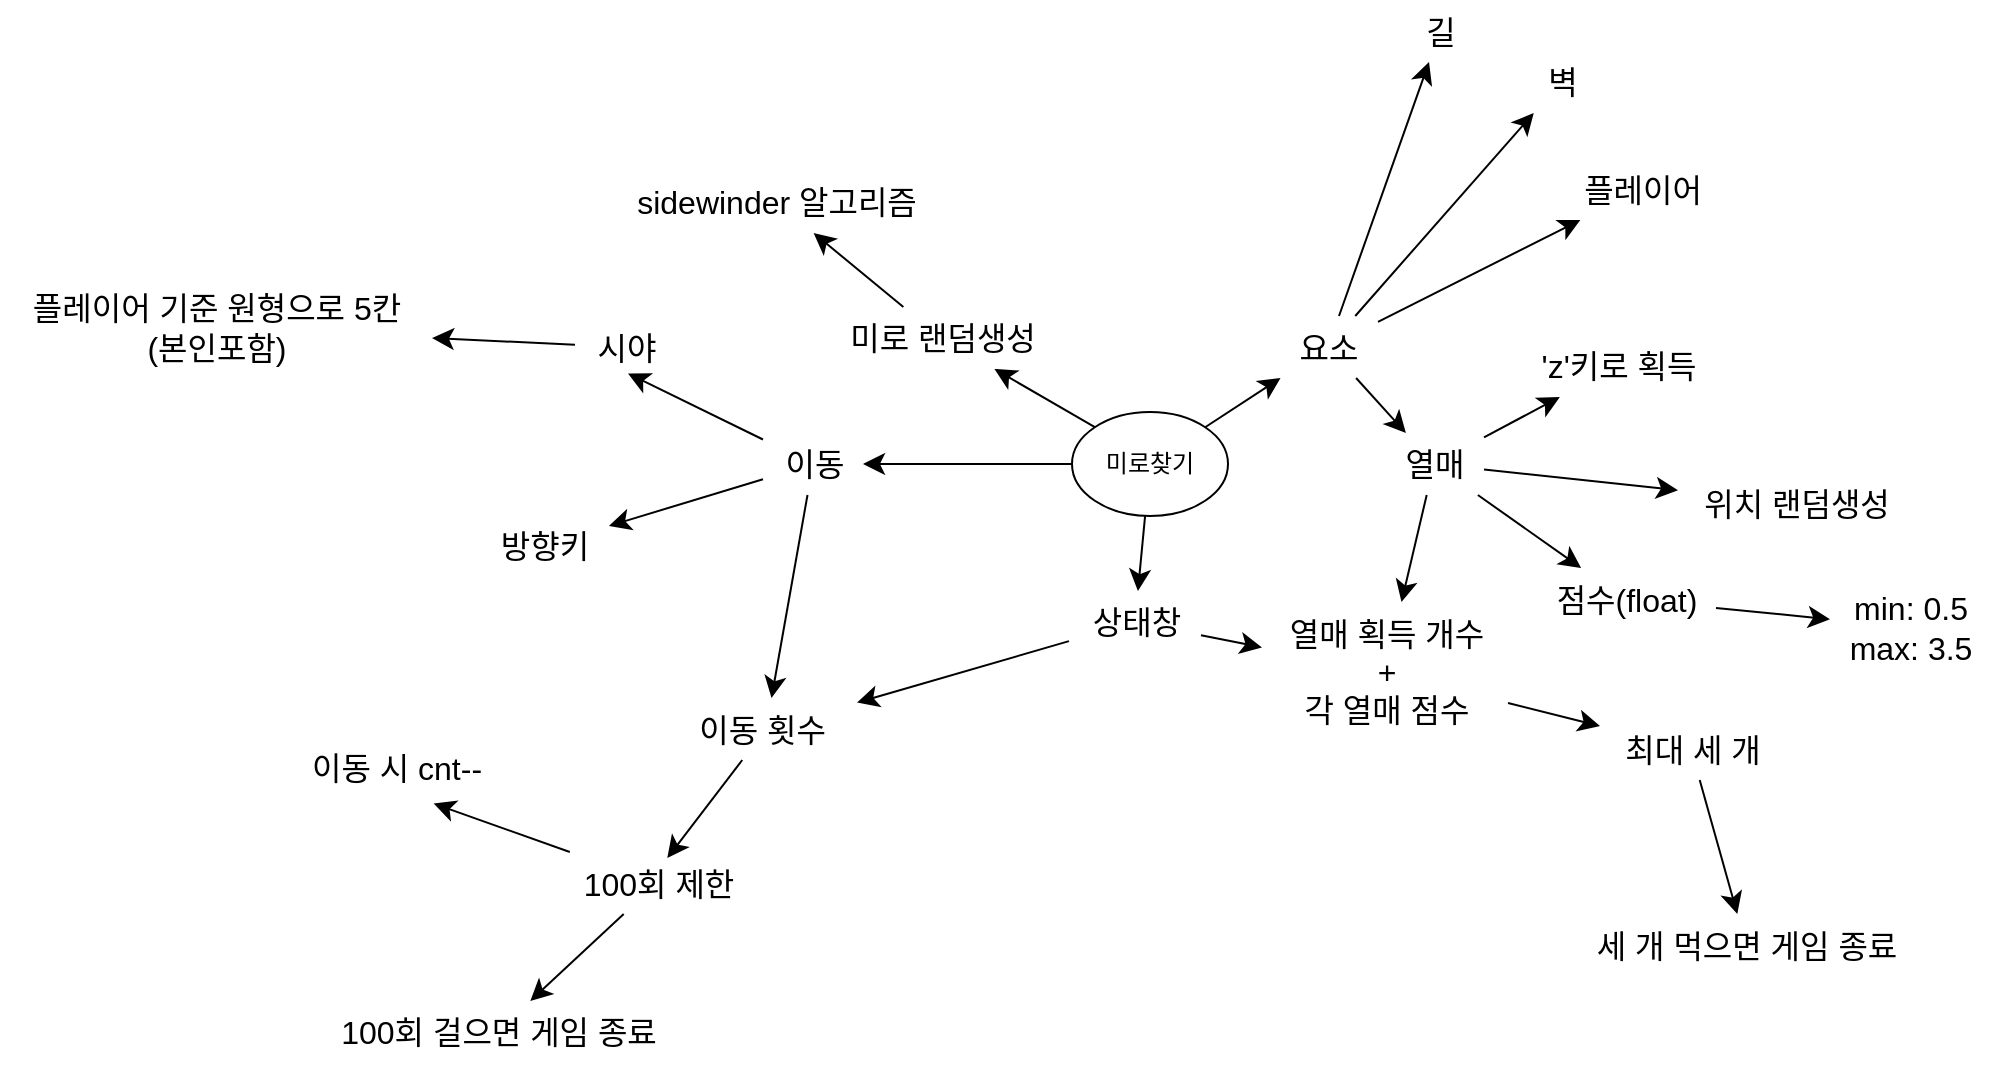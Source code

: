 <mxfile border="50" scale="3" compressed="false" locked="false" version="25.0.1">
  <diagram name="Blank" id="YmL12bMKpDGza6XwsDPr">
    <mxGraphModel dx="1687" dy="576" grid="0" gridSize="10" guides="1" tooltips="1" connect="1" arrows="1" fold="1" page="0" pageScale="1" pageWidth="827" pageHeight="1169" background="none" math="1" shadow="0">
      <root>
        <mxCell id="X5NqExCQtvZxIxQ7pmgY-0" />
        <mxCell id="1" parent="X5NqExCQtvZxIxQ7pmgY-0" />
        <mxCell id="CFxUTknFUMb7ABgQMK1N-19" style="edgeStyle=none;curved=1;rounded=0;orthogonalLoop=1;jettySize=auto;html=1;fontSize=12;startSize=8;endSize=8;" edge="1" parent="1" source="CFxUTknFUMb7ABgQMK1N-13" target="CFxUTknFUMb7ABgQMK1N-18">
          <mxGeometry relative="1" as="geometry" />
        </mxCell>
        <mxCell id="CFxUTknFUMb7ABgQMK1N-37" style="edgeStyle=none;curved=1;rounded=0;orthogonalLoop=1;jettySize=auto;html=1;fontSize=12;startSize=8;endSize=8;" edge="1" parent="1" source="CFxUTknFUMb7ABgQMK1N-13" target="CFxUTknFUMb7ABgQMK1N-36">
          <mxGeometry relative="1" as="geometry" />
        </mxCell>
        <mxCell id="CFxUTknFUMb7ABgQMK1N-13" value="이동" style="text;html=1;align=center;verticalAlign=middle;resizable=0;points=[];autosize=1;strokeColor=none;fillColor=none;fontSize=16;" vertex="1" parent="1">
          <mxGeometry x="663.5" y="949.5" width="50" height="31" as="geometry" />
        </mxCell>
        <mxCell id="CFxUTknFUMb7ABgQMK1N-17" style="edgeStyle=none;curved=1;rounded=0;orthogonalLoop=1;jettySize=auto;html=1;exitX=0;exitY=0.5;exitDx=0;exitDy=0;fontSize=12;startSize=8;endSize=8;" edge="1" parent="1" source="CFxUTknFUMb7ABgQMK1N-16" target="CFxUTknFUMb7ABgQMK1N-13">
          <mxGeometry relative="1" as="geometry" />
        </mxCell>
        <mxCell id="CFxUTknFUMb7ABgQMK1N-23" style="edgeStyle=none;curved=1;rounded=0;orthogonalLoop=1;jettySize=auto;html=1;fontSize=12;startSize=8;endSize=8;" edge="1" parent="1" source="CFxUTknFUMb7ABgQMK1N-16" target="CFxUTknFUMb7ABgQMK1N-22">
          <mxGeometry relative="1" as="geometry" />
        </mxCell>
        <mxCell id="CFxUTknFUMb7ABgQMK1N-47" style="edgeStyle=none;curved=1;rounded=0;orthogonalLoop=1;jettySize=auto;html=1;exitX=1;exitY=0;exitDx=0;exitDy=0;fontSize=12;startSize=8;endSize=8;" edge="1" parent="1" source="CFxUTknFUMb7ABgQMK1N-16" target="CFxUTknFUMb7ABgQMK1N-43">
          <mxGeometry relative="1" as="geometry" />
        </mxCell>
        <mxCell id="CFxUTknFUMb7ABgQMK1N-55" style="edgeStyle=none;curved=1;rounded=0;orthogonalLoop=1;jettySize=auto;html=1;exitX=0;exitY=0;exitDx=0;exitDy=0;fontSize=12;startSize=8;endSize=8;" edge="1" parent="1" source="CFxUTknFUMb7ABgQMK1N-16" target="CFxUTknFUMb7ABgQMK1N-54">
          <mxGeometry relative="1" as="geometry" />
        </mxCell>
        <mxCell id="CFxUTknFUMb7ABgQMK1N-16" value="미로찾기" style="ellipse;whiteSpace=wrap;html=1;" vertex="1" parent="1">
          <mxGeometry x="818" y="939" width="78" height="52" as="geometry" />
        </mxCell>
        <mxCell id="CFxUTknFUMb7ABgQMK1N-18" value="이동 횟수&amp;nbsp;" style="text;html=1;align=center;verticalAlign=middle;resizable=0;points=[];autosize=1;strokeColor=none;fillColor=none;fontSize=16;" vertex="1" parent="1">
          <mxGeometry x="619.5" y="1082" width="91" height="31" as="geometry" />
        </mxCell>
        <mxCell id="CFxUTknFUMb7ABgQMK1N-20" value="이동 시 cnt--" style="text;html=1;align=center;verticalAlign=middle;resizable=0;points=[];autosize=1;strokeColor=none;fillColor=none;fontSize=16;" vertex="1" parent="1">
          <mxGeometry x="426.5" y="1101.5" width="107" height="31" as="geometry" />
        </mxCell>
        <mxCell id="CFxUTknFUMb7ABgQMK1N-24" style="edgeStyle=none;curved=1;rounded=0;orthogonalLoop=1;jettySize=auto;html=1;fontSize=12;startSize=8;endSize=8;" edge="1" parent="1" source="CFxUTknFUMb7ABgQMK1N-22" target="CFxUTknFUMb7ABgQMK1N-18">
          <mxGeometry relative="1" as="geometry" />
        </mxCell>
        <mxCell id="CFxUTknFUMb7ABgQMK1N-32" style="edgeStyle=none;curved=1;rounded=0;orthogonalLoop=1;jettySize=auto;html=1;fontSize=12;startSize=8;endSize=8;" edge="1" parent="1" source="CFxUTknFUMb7ABgQMK1N-22" target="CFxUTknFUMb7ABgQMK1N-30">
          <mxGeometry relative="1" as="geometry" />
        </mxCell>
        <mxCell id="CFxUTknFUMb7ABgQMK1N-22" value="상태창" style="text;html=1;align=center;verticalAlign=middle;resizable=0;points=[];autosize=1;strokeColor=none;fillColor=none;fontSize=16;" vertex="1" parent="1">
          <mxGeometry x="816.5" y="1028.5" width="66" height="31" as="geometry" />
        </mxCell>
        <mxCell id="CFxUTknFUMb7ABgQMK1N-68" style="edgeStyle=none;curved=1;rounded=0;orthogonalLoop=1;jettySize=auto;html=1;fontSize=12;startSize=8;endSize=8;" edge="1" parent="1" source="CFxUTknFUMb7ABgQMK1N-25" target="CFxUTknFUMb7ABgQMK1N-67">
          <mxGeometry relative="1" as="geometry" />
        </mxCell>
        <mxCell id="CFxUTknFUMb7ABgQMK1N-25" value="100회 제한" style="text;html=1;align=center;verticalAlign=middle;resizable=0;points=[];autosize=1;strokeColor=none;fillColor=none;fontSize=16;" vertex="1" parent="1">
          <mxGeometry x="562" y="1159" width="97" height="31" as="geometry" />
        </mxCell>
        <mxCell id="CFxUTknFUMb7ABgQMK1N-26" style="edgeStyle=none;curved=1;rounded=0;orthogonalLoop=1;jettySize=auto;html=1;entryX=0.553;entryY=0.097;entryDx=0;entryDy=0;entryPerimeter=0;fontSize=12;startSize=8;endSize=8;" edge="1" parent="1" source="CFxUTknFUMb7ABgQMK1N-18" target="CFxUTknFUMb7ABgQMK1N-25">
          <mxGeometry relative="1" as="geometry" />
        </mxCell>
        <mxCell id="CFxUTknFUMb7ABgQMK1N-31" style="edgeStyle=none;curved=1;rounded=0;orthogonalLoop=1;jettySize=auto;html=1;fontSize=12;startSize=8;endSize=8;" edge="1" parent="1" source="CFxUTknFUMb7ABgQMK1N-28" target="CFxUTknFUMb7ABgQMK1N-30">
          <mxGeometry relative="1" as="geometry" />
        </mxCell>
        <mxCell id="CFxUTknFUMb7ABgQMK1N-60" style="edgeStyle=none;curved=1;rounded=0;orthogonalLoop=1;jettySize=auto;html=1;fontSize=12;startSize=8;endSize=8;" edge="1" parent="1" source="CFxUTknFUMb7ABgQMK1N-28" target="CFxUTknFUMb7ABgQMK1N-59">
          <mxGeometry relative="1" as="geometry" />
        </mxCell>
        <mxCell id="CFxUTknFUMb7ABgQMK1N-64" style="edgeStyle=none;curved=1;rounded=0;orthogonalLoop=1;jettySize=auto;html=1;fontSize=12;startSize=8;endSize=8;" edge="1" parent="1" source="CFxUTknFUMb7ABgQMK1N-28" target="CFxUTknFUMb7ABgQMK1N-63">
          <mxGeometry relative="1" as="geometry" />
        </mxCell>
        <mxCell id="CFxUTknFUMb7ABgQMK1N-70" style="edgeStyle=none;curved=1;rounded=0;orthogonalLoop=1;jettySize=auto;html=1;fontSize=12;startSize=8;endSize=8;" edge="1" parent="1" source="CFxUTknFUMb7ABgQMK1N-28" target="CFxUTknFUMb7ABgQMK1N-69">
          <mxGeometry relative="1" as="geometry" />
        </mxCell>
        <mxCell id="CFxUTknFUMb7ABgQMK1N-28" value="열매" style="text;html=1;align=center;verticalAlign=middle;resizable=0;points=[];autosize=1;strokeColor=none;fillColor=none;fontSize=16;" vertex="1" parent="1">
          <mxGeometry x="974" y="949.5" width="50" height="31" as="geometry" />
        </mxCell>
        <mxCell id="CFxUTknFUMb7ABgQMK1N-34" style="edgeStyle=none;curved=1;rounded=0;orthogonalLoop=1;jettySize=auto;html=1;fontSize=12;startSize=8;endSize=8;" edge="1" parent="1" source="CFxUTknFUMb7ABgQMK1N-30" target="CFxUTknFUMb7ABgQMK1N-33">
          <mxGeometry relative="1" as="geometry" />
        </mxCell>
        <mxCell id="CFxUTknFUMb7ABgQMK1N-30" value="열매 획득 개수&lt;br&gt;+&lt;div&gt;각 열매 점수&lt;/div&gt;" style="text;html=1;align=center;verticalAlign=middle;resizable=0;points=[];autosize=1;strokeColor=none;fillColor=none;fontSize=16;" vertex="1" parent="1">
          <mxGeometry x="913" y="1034" width="123" height="70" as="geometry" />
        </mxCell>
        <mxCell id="CFxUTknFUMb7ABgQMK1N-66" style="edgeStyle=none;curved=1;rounded=0;orthogonalLoop=1;jettySize=auto;html=1;fontSize=12;startSize=8;endSize=8;" edge="1" parent="1" source="CFxUTknFUMb7ABgQMK1N-33" target="CFxUTknFUMb7ABgQMK1N-65">
          <mxGeometry relative="1" as="geometry" />
        </mxCell>
        <mxCell id="CFxUTknFUMb7ABgQMK1N-33" value="최대 세 개" style="text;html=1;align=center;verticalAlign=middle;resizable=0;points=[];autosize=1;strokeColor=none;fillColor=none;fontSize=16;" vertex="1" parent="1">
          <mxGeometry x="1082" y="1092" width="91" height="31" as="geometry" />
        </mxCell>
        <mxCell id="CFxUTknFUMb7ABgQMK1N-36" value="방향키" style="text;html=1;align=center;verticalAlign=middle;resizable=0;points=[];autosize=1;strokeColor=none;fillColor=none;fontSize=16;" vertex="1" parent="1">
          <mxGeometry x="520.5" y="990.5" width="66" height="31" as="geometry" />
        </mxCell>
        <mxCell id="CFxUTknFUMb7ABgQMK1N-38" style="edgeStyle=none;curved=1;rounded=0;orthogonalLoop=1;jettySize=auto;html=1;entryX=0.676;entryY=1.074;entryDx=0;entryDy=0;entryPerimeter=0;fontSize=12;startSize=8;endSize=8;" edge="1" parent="1" source="CFxUTknFUMb7ABgQMK1N-25" target="CFxUTknFUMb7ABgQMK1N-20">
          <mxGeometry relative="1" as="geometry" />
        </mxCell>
        <mxCell id="CFxUTknFUMb7ABgQMK1N-42" style="edgeStyle=none;curved=1;rounded=0;orthogonalLoop=1;jettySize=auto;html=1;fontSize=12;startSize=8;endSize=8;" edge="1" parent="1" source="CFxUTknFUMb7ABgQMK1N-39" target="CFxUTknFUMb7ABgQMK1N-41">
          <mxGeometry relative="1" as="geometry" />
        </mxCell>
        <mxCell id="CFxUTknFUMb7ABgQMK1N-39" value="시야" style="text;html=1;align=center;verticalAlign=middle;resizable=0;points=[];autosize=1;strokeColor=none;fillColor=none;fontSize=16;" vertex="1" parent="1">
          <mxGeometry x="569.5" y="891" width="50" height="31" as="geometry" />
        </mxCell>
        <mxCell id="CFxUTknFUMb7ABgQMK1N-40" style="edgeStyle=none;curved=1;rounded=0;orthogonalLoop=1;jettySize=auto;html=1;entryX=0.53;entryY=0.926;entryDx=0;entryDy=0;entryPerimeter=0;fontSize=12;startSize=8;endSize=8;" edge="1" parent="1" source="CFxUTknFUMb7ABgQMK1N-13" target="CFxUTknFUMb7ABgQMK1N-39">
          <mxGeometry relative="1" as="geometry" />
        </mxCell>
        <mxCell id="CFxUTknFUMb7ABgQMK1N-41" value="플레이어 기준 원형으로 5칸&lt;div&gt;(본인포함)&lt;/div&gt;" style="text;html=1;align=center;verticalAlign=middle;resizable=0;points=[];autosize=1;strokeColor=none;fillColor=none;fontSize=16;" vertex="1" parent="1">
          <mxGeometry x="282" y="872" width="216" height="50" as="geometry" />
        </mxCell>
        <mxCell id="CFxUTknFUMb7ABgQMK1N-48" style="edgeStyle=none;curved=1;rounded=0;orthogonalLoop=1;jettySize=auto;html=1;fontSize=12;startSize=8;endSize=8;" edge="1" parent="1" source="CFxUTknFUMb7ABgQMK1N-43" target="CFxUTknFUMb7ABgQMK1N-28">
          <mxGeometry relative="1" as="geometry" />
        </mxCell>
        <mxCell id="CFxUTknFUMb7ABgQMK1N-49" style="edgeStyle=none;curved=1;rounded=0;orthogonalLoop=1;jettySize=auto;html=1;fontSize=12;startSize=8;endSize=8;" edge="1" parent="1" source="CFxUTknFUMb7ABgQMK1N-43" target="CFxUTknFUMb7ABgQMK1N-46">
          <mxGeometry relative="1" as="geometry">
            <mxPoint x="992" y="851.922" as="sourcePoint" />
          </mxGeometry>
        </mxCell>
        <mxCell id="CFxUTknFUMb7ABgQMK1N-51" style="edgeStyle=none;curved=1;rounded=0;orthogonalLoop=1;jettySize=auto;html=1;fontSize=12;startSize=8;endSize=8;" edge="1" parent="1" source="CFxUTknFUMb7ABgQMK1N-43" target="CFxUTknFUMb7ABgQMK1N-50">
          <mxGeometry relative="1" as="geometry" />
        </mxCell>
        <mxCell id="CFxUTknFUMb7ABgQMK1N-53" style="edgeStyle=none;curved=1;rounded=0;orthogonalLoop=1;jettySize=auto;html=1;fontSize=12;startSize=8;endSize=8;" edge="1" parent="1" source="CFxUTknFUMb7ABgQMK1N-43" target="CFxUTknFUMb7ABgQMK1N-52">
          <mxGeometry relative="1" as="geometry">
            <mxPoint x="992" y="861.692" as="sourcePoint" />
          </mxGeometry>
        </mxCell>
        <mxCell id="CFxUTknFUMb7ABgQMK1N-43" value="요소" style="text;html=1;align=center;verticalAlign=middle;resizable=0;points=[];autosize=1;strokeColor=none;fillColor=none;fontSize=16;" vertex="1" parent="1">
          <mxGeometry x="921" y="891" width="50" height="31" as="geometry" />
        </mxCell>
        <mxCell id="CFxUTknFUMb7ABgQMK1N-46" value="벽" style="text;html=1;align=center;verticalAlign=middle;resizable=0;points=[];autosize=1;strokeColor=none;fillColor=none;fontSize=16;" vertex="1" parent="1">
          <mxGeometry x="1045.5" y="758.5" width="34" height="31" as="geometry" />
        </mxCell>
        <mxCell id="CFxUTknFUMb7ABgQMK1N-50" value="길" style="text;html=1;align=center;verticalAlign=middle;resizable=0;points=[];autosize=1;strokeColor=none;fillColor=none;fontSize=16;" vertex="1" parent="1">
          <mxGeometry x="985" y="733" width="34" height="31" as="geometry" />
        </mxCell>
        <mxCell id="CFxUTknFUMb7ABgQMK1N-52" value="플레이어" style="text;html=1;align=center;verticalAlign=middle;resizable=0;points=[];autosize=1;strokeColor=none;fillColor=none;fontSize=16;" vertex="1" parent="1">
          <mxGeometry x="1062" y="812" width="82" height="31" as="geometry" />
        </mxCell>
        <mxCell id="CFxUTknFUMb7ABgQMK1N-58" style="edgeStyle=none;curved=1;rounded=0;orthogonalLoop=1;jettySize=auto;html=1;fontSize=12;startSize=8;endSize=8;" edge="1" parent="1" source="CFxUTknFUMb7ABgQMK1N-54" target="CFxUTknFUMb7ABgQMK1N-56">
          <mxGeometry relative="1" as="geometry" />
        </mxCell>
        <mxCell id="CFxUTknFUMb7ABgQMK1N-54" value="미로 랜덤생성" style="text;html=1;align=center;verticalAlign=middle;resizable=0;points=[];autosize=1;strokeColor=none;fillColor=none;fontSize=16;" vertex="1" parent="1">
          <mxGeometry x="693.5" y="886.5" width="118" height="31" as="geometry" />
        </mxCell>
        <mxCell id="CFxUTknFUMb7ABgQMK1N-56" value="sidewinder 알고리즘" style="text;html=1;align=center;verticalAlign=middle;resizable=0;points=[];autosize=1;strokeColor=none;fillColor=none;fontSize=16;" vertex="1" parent="1">
          <mxGeometry x="588.5" y="818.5" width="163" height="31" as="geometry" />
        </mxCell>
        <mxCell id="CFxUTknFUMb7ABgQMK1N-62" style="edgeStyle=none;curved=1;rounded=0;orthogonalLoop=1;jettySize=auto;html=1;fontSize=12;startSize=8;endSize=8;" edge="1" parent="1" source="CFxUTknFUMb7ABgQMK1N-59" target="CFxUTknFUMb7ABgQMK1N-61">
          <mxGeometry relative="1" as="geometry" />
        </mxCell>
        <mxCell id="CFxUTknFUMb7ABgQMK1N-59" value="점수(float)" style="text;html=1;align=center;verticalAlign=middle;resizable=0;points=[];autosize=1;strokeColor=none;fillColor=none;fontSize=16;" vertex="1" parent="1">
          <mxGeometry x="1049" y="1017" width="91" height="31" as="geometry" />
        </mxCell>
        <mxCell id="CFxUTknFUMb7ABgQMK1N-61" value="min: 0.5&lt;div&gt;max: 3.5&lt;/div&gt;" style="text;html=1;align=center;verticalAlign=middle;resizable=0;points=[];autosize=1;strokeColor=none;fillColor=none;fontSize=16;" vertex="1" parent="1">
          <mxGeometry x="1197" y="1021.5" width="79" height="50" as="geometry" />
        </mxCell>
        <mxCell id="CFxUTknFUMb7ABgQMK1N-63" value="위치 랜덤생성" style="text;html=1;align=center;verticalAlign=middle;resizable=0;points=[];autosize=1;strokeColor=none;fillColor=none;fontSize=16;" vertex="1" parent="1">
          <mxGeometry x="1121" y="969" width="118" height="31" as="geometry" />
        </mxCell>
        <mxCell id="CFxUTknFUMb7ABgQMK1N-65" value="세 개 먹으면 게임 종료" style="text;html=1;align=center;verticalAlign=middle;resizable=0;points=[];autosize=1;strokeColor=none;fillColor=none;fontSize=16;" vertex="1" parent="1">
          <mxGeometry x="1065" y="1190" width="180" height="31" as="geometry" />
        </mxCell>
        <mxCell id="CFxUTknFUMb7ABgQMK1N-67" value="100회 걸으면 게임 종료" style="text;html=1;align=center;verticalAlign=middle;resizable=0;points=[];autosize=1;strokeColor=none;fillColor=none;fontSize=16;" vertex="1" parent="1">
          <mxGeometry x="437.5" y="1233.5" width="186" height="31" as="geometry" />
        </mxCell>
        <mxCell id="CFxUTknFUMb7ABgQMK1N-69" value="&#39;z&#39;키로 획득" style="text;html=1;align=center;verticalAlign=middle;resizable=0;points=[];autosize=1;strokeColor=none;fillColor=none;fontSize=16;" vertex="1" parent="1">
          <mxGeometry x="1040.5" y="900.5" width="101" height="31" as="geometry" />
        </mxCell>
      </root>
    </mxGraphModel>
  </diagram>
</mxfile>
